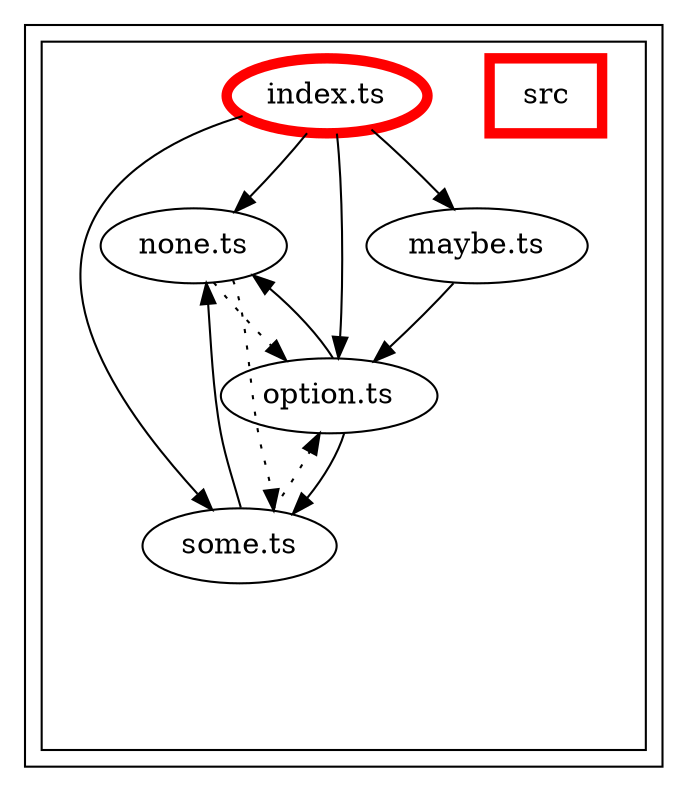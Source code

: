 digraph "dependency-graph-@siteimprove/alfa-option" {
  compound = true;
  "src/none.ts";
  "src/option.ts";
  "src/some.ts";
  "src/maybe.ts";
  subgraph "cluster_src" {
    color = "#000000";
    label = "";
    "exit_src" [
      style = "invis";
    ];
    subgraph "cluster_src" {
      color = "#000000";
      label = "";
      "name_src" [
        penwidth = 5;
        shape = "rectangle";
        color = "#ff0000";
        label = "src";
      ];
      "exit_src" [
        style = "invis";
      ];
      "src/some.ts" [
        label = "some.ts";
      ];
      "src/none.ts" [
        label = "none.ts";
      ];
      "src/index.ts" [
        label = "index.ts";
        color = "#ff0000";
        penwidth = 5;
      ];
      "src/option.ts" [
        label = "option.ts";
      ];
      "src/maybe.ts" [
        label = "maybe.ts";
      ];
      "src/some.ts" -> "exit_src" [
        style = "invis";
      ];
      "src/none.ts" -> "exit_src" [
        style = "invis";
      ];
      "src/index.ts" -> "exit_src" [
        style = "invis";
      ];
      "src/option.ts" -> "exit_src" [
        style = "invis";
      ];
      "src/maybe.ts" -> "exit_src" [
        style = "invis";
      ];
    }
    "exit_src" -> "exit_src" [
      style = "invis";
    ];
    "exit_src" -> "exit_src" [
      style = "invis";
    ];
    "exit_src" -> "exit_src" [
      style = "invis";
    ];
    "exit_src" -> "exit_src" [
      style = "invis";
    ];
    "exit_src" -> "exit_src" [
      style = "invis";
    ];
  }
  "src/some.ts" -> "src/none.ts" [
    style = "invis";
  ];
  "src/some.ts" -> "src/none.ts" [
    style = "solid";
    color = "black";
  ];
  "src/some.ts" -> "src/option.ts" [
    style = "invis";
  ];
  "src/some.ts" -> "src/option.ts" [
    style = "dotted";
    color = "black";
  ];
  "src/none.ts" -> "src/option.ts" [
    style = "invis";
  ];
  "src/none.ts" -> "src/option.ts" [
    style = "dotted";
    color = "black";
  ];
  "src/none.ts" -> "src/some.ts" [
    style = "invis";
  ];
  "src/none.ts" -> "src/some.ts" [
    style = "dotted";
    color = "black";
  ];
  "src/index.ts" -> "src/maybe.ts" [
    style = "invis";
  ];
  "src/index.ts" -> "src/maybe.ts" [
    style = "solid";
    color = "black";
  ];
  "src/index.ts" -> "src/none.ts" [
    style = "invis";
  ];
  "src/index.ts" -> "src/none.ts" [
    style = "solid";
    color = "black";
  ];
  "src/index.ts" -> "src/option.ts" [
    style = "invis";
  ];
  "src/index.ts" -> "src/option.ts" [
    style = "solid";
    color = "black";
  ];
  "src/index.ts" -> "src/some.ts" [
    style = "invis";
  ];
  "src/index.ts" -> "src/some.ts" [
    style = "solid";
    color = "black";
  ];
  "src/option.ts" -> "src/none.ts" [
    style = "invis";
  ];
  "src/option.ts" -> "src/none.ts" [
    style = "solid";
    color = "black";
  ];
  "src/option.ts" -> "src/some.ts" [
    style = "invis";
  ];
  "src/option.ts" -> "src/some.ts" [
    style = "solid";
    color = "black";
  ];
  "src/maybe.ts" -> "src/option.ts" [
    style = "invis";
  ];
  "src/maybe.ts" -> "src/option.ts" [
    style = "solid";
    color = "black";
  ];
}